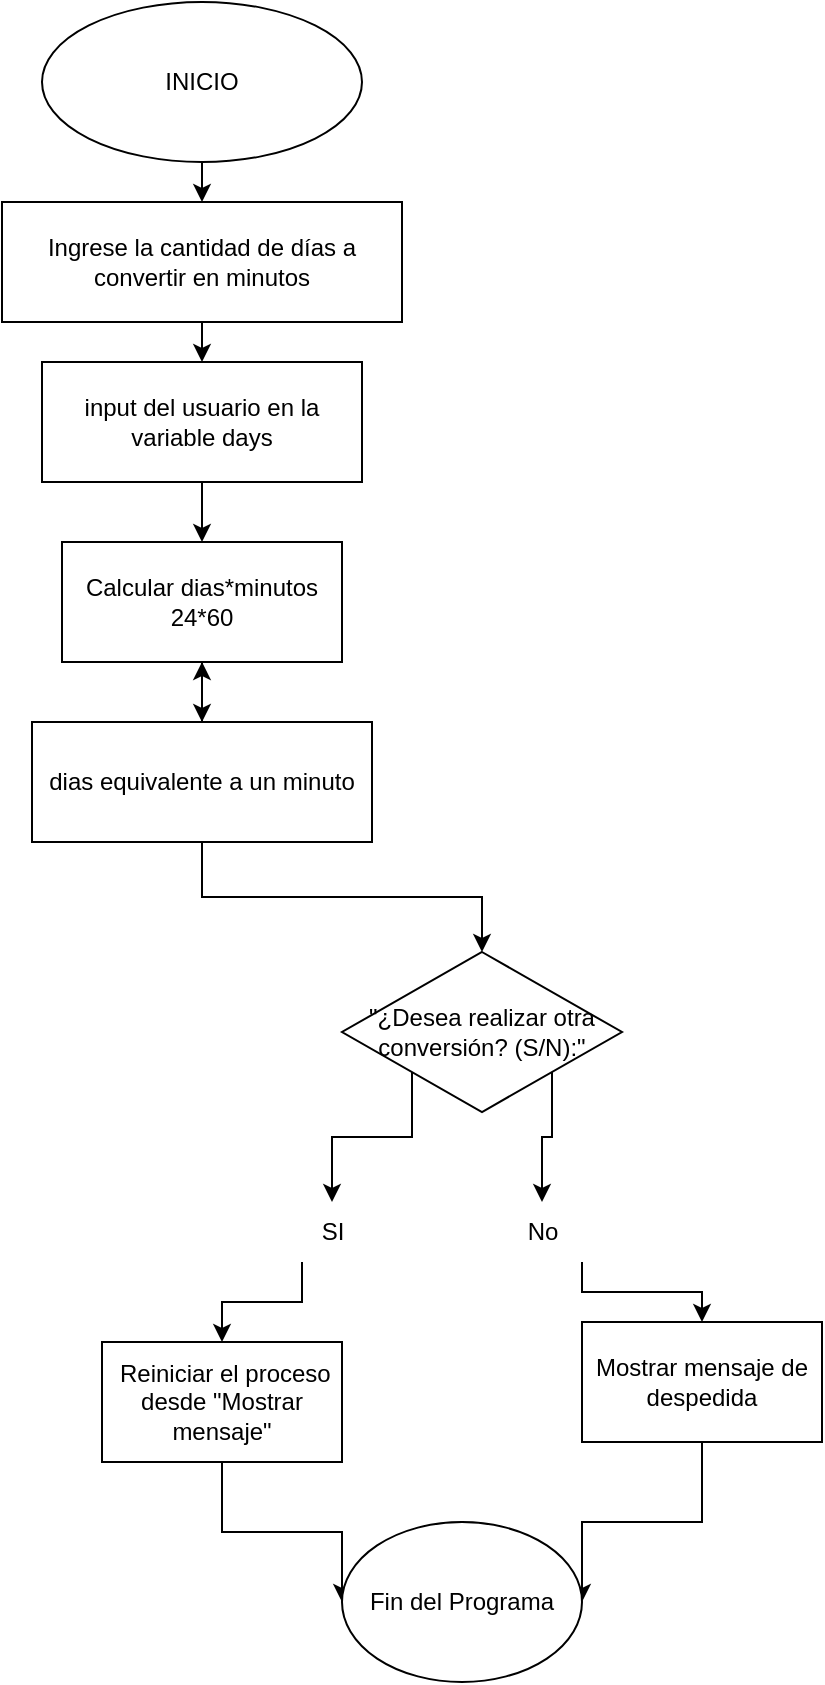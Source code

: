 <mxfile version="24.5.5" type="device">
  <diagram name="Página-1" id="9a-uIuPXoqr6vnxGy6uq">
    <mxGraphModel dx="1434" dy="780" grid="1" gridSize="10" guides="1" tooltips="1" connect="1" arrows="1" fold="1" page="1" pageScale="1" pageWidth="827" pageHeight="1169" math="0" shadow="0">
      <root>
        <mxCell id="0" />
        <mxCell id="1" parent="0" />
        <mxCell id="pNO7ZRAIR1xsrUgvr73_-5" style="edgeStyle=none;rounded=0;orthogonalLoop=1;jettySize=auto;html=1;exitX=0.5;exitY=1;exitDx=0;exitDy=0;entryX=0.5;entryY=0;entryDx=0;entryDy=0;" parent="1" source="pNO7ZRAIR1xsrUgvr73_-2" target="pNO7ZRAIR1xsrUgvr73_-4" edge="1">
          <mxGeometry relative="1" as="geometry" />
        </mxCell>
        <mxCell id="pNO7ZRAIR1xsrUgvr73_-2" value="INICIO" style="ellipse;whiteSpace=wrap;html=1;" parent="1" vertex="1">
          <mxGeometry x="210" y="30" width="160" height="80" as="geometry" />
        </mxCell>
        <mxCell id="pNO7ZRAIR1xsrUgvr73_-8" style="edgeStyle=none;rounded=0;orthogonalLoop=1;jettySize=auto;html=1;exitX=0.5;exitY=1;exitDx=0;exitDy=0;entryX=0.5;entryY=0;entryDx=0;entryDy=0;" parent="1" source="pNO7ZRAIR1xsrUgvr73_-3" target="pNO7ZRAIR1xsrUgvr73_-7" edge="1">
          <mxGeometry relative="1" as="geometry" />
        </mxCell>
        <mxCell id="pNO7ZRAIR1xsrUgvr73_-3" value="input del usuario en la variable days" style="whiteSpace=wrap;html=1;" parent="1" vertex="1">
          <mxGeometry x="210" y="210" width="160" height="60" as="geometry" />
        </mxCell>
        <mxCell id="pNO7ZRAIR1xsrUgvr73_-6" style="edgeStyle=none;rounded=0;orthogonalLoop=1;jettySize=auto;html=1;exitX=0.5;exitY=1;exitDx=0;exitDy=0;entryX=0.5;entryY=0;entryDx=0;entryDy=0;" parent="1" source="pNO7ZRAIR1xsrUgvr73_-4" target="pNO7ZRAIR1xsrUgvr73_-3" edge="1">
          <mxGeometry relative="1" as="geometry" />
        </mxCell>
        <mxCell id="pNO7ZRAIR1xsrUgvr73_-4" value="Ingrese la cantidad de días a convertir en minutos" style="whiteSpace=wrap;html=1;" parent="1" vertex="1">
          <mxGeometry x="190" y="130" width="200" height="60" as="geometry" />
        </mxCell>
        <mxCell id="pNO7ZRAIR1xsrUgvr73_-7" value="Calcular dias*minutos&lt;div&gt;24*60&lt;/div&gt;" style="whiteSpace=wrap;html=1;" parent="1" vertex="1">
          <mxGeometry x="220" y="300" width="140" height="60" as="geometry" />
        </mxCell>
        <mxCell id="KewrpejZnWnY6S7S9G_P-8" style="edgeStyle=orthogonalEdgeStyle;rounded=0;orthogonalLoop=1;jettySize=auto;html=1;exitX=0.5;exitY=1;exitDx=0;exitDy=0;entryX=0.5;entryY=0;entryDx=0;entryDy=0;elbow=vertical;" edge="1" parent="1" source="pNO7ZRAIR1xsrUgvr73_-9" target="KewrpejZnWnY6S7S9G_P-2">
          <mxGeometry relative="1" as="geometry" />
        </mxCell>
        <mxCell id="KewrpejZnWnY6S7S9G_P-16" value="" style="edgeStyle=elbowEdgeStyle;rounded=0;orthogonalLoop=1;jettySize=auto;elbow=vertical;html=1;" edge="1" parent="1" source="pNO7ZRAIR1xsrUgvr73_-9" target="pNO7ZRAIR1xsrUgvr73_-7">
          <mxGeometry relative="1" as="geometry" />
        </mxCell>
        <mxCell id="pNO7ZRAIR1xsrUgvr73_-9" value="dias equivalente a un minuto" style="whiteSpace=wrap;html=1;" parent="1" vertex="1">
          <mxGeometry x="205" y="390" width="170" height="60" as="geometry" />
        </mxCell>
        <mxCell id="KewrpejZnWnY6S7S9G_P-14" style="edgeStyle=elbowEdgeStyle;rounded=0;orthogonalLoop=1;jettySize=auto;html=1;entryX=0;entryY=0.5;entryDx=0;entryDy=0;elbow=vertical;" edge="1" parent="1" source="pNO7ZRAIR1xsrUgvr73_-15" target="KewrpejZnWnY6S7S9G_P-13">
          <mxGeometry relative="1" as="geometry">
            <mxPoint x="310" y="910" as="targetPoint" />
          </mxGeometry>
        </mxCell>
        <mxCell id="pNO7ZRAIR1xsrUgvr73_-15" value="&amp;nbsp;Reiniciar el proceso desde &quot;Mostrar mensaje&quot;" style="whiteSpace=wrap;html=1;" parent="1" vertex="1">
          <mxGeometry x="240" y="700" width="120" height="60" as="geometry" />
        </mxCell>
        <mxCell id="KewrpejZnWnY6S7S9G_P-15" style="edgeStyle=elbowEdgeStyle;rounded=0;orthogonalLoop=1;jettySize=auto;elbow=vertical;html=1;exitX=0.5;exitY=1;exitDx=0;exitDy=0;entryX=1;entryY=0.5;entryDx=0;entryDy=0;" edge="1" parent="1" source="pNO7ZRAIR1xsrUgvr73_-18" target="KewrpejZnWnY6S7S9G_P-13">
          <mxGeometry relative="1" as="geometry" />
        </mxCell>
        <mxCell id="pNO7ZRAIR1xsrUgvr73_-18" value="Mostrar mensaje de despedida" style="whiteSpace=wrap;html=1;" parent="1" vertex="1">
          <mxGeometry x="480" y="690" width="120" height="60" as="geometry" />
        </mxCell>
        <mxCell id="KewrpejZnWnY6S7S9G_P-1" style="edgeStyle=none;rounded=0;orthogonalLoop=1;jettySize=auto;html=1;exitX=0.5;exitY=1;exitDx=0;exitDy=0;entryX=0.5;entryY=0;entryDx=0;entryDy=0;" edge="1" parent="1" source="pNO7ZRAIR1xsrUgvr73_-7" target="pNO7ZRAIR1xsrUgvr73_-9">
          <mxGeometry relative="1" as="geometry" />
        </mxCell>
        <mxCell id="KewrpejZnWnY6S7S9G_P-5" style="edgeStyle=elbowEdgeStyle;rounded=0;orthogonalLoop=1;jettySize=auto;elbow=vertical;html=1;exitX=1;exitY=1;exitDx=0;exitDy=0;entryX=0.5;entryY=0;entryDx=0;entryDy=0;" edge="1" parent="1" source="KewrpejZnWnY6S7S9G_P-7" target="pNO7ZRAIR1xsrUgvr73_-18">
          <mxGeometry relative="1" as="geometry" />
        </mxCell>
        <mxCell id="KewrpejZnWnY6S7S9G_P-6" style="edgeStyle=elbowEdgeStyle;rounded=0;orthogonalLoop=1;jettySize=auto;elbow=vertical;html=1;exitX=0;exitY=1;exitDx=0;exitDy=0;entryX=0.5;entryY=0;entryDx=0;entryDy=0;" edge="1" parent="1" source="pNO7ZRAIR1xsrUgvr73_-14" target="pNO7ZRAIR1xsrUgvr73_-15">
          <mxGeometry relative="1" as="geometry">
            <Array as="points">
              <mxPoint x="350" y="680" />
              <mxPoint x="340" y="650" />
            </Array>
          </mxGeometry>
        </mxCell>
        <mxCell id="KewrpejZnWnY6S7S9G_P-2" value="&quot;¿Desea realizar otra conversión? (S/N):&quot;" style="rhombus;whiteSpace=wrap;html=1;" vertex="1" parent="1">
          <mxGeometry x="360" y="505" width="140" height="80" as="geometry" />
        </mxCell>
        <mxCell id="KewrpejZnWnY6S7S9G_P-9" value="" style="edgeStyle=elbowEdgeStyle;rounded=0;orthogonalLoop=1;jettySize=auto;elbow=vertical;html=1;exitX=1;exitY=1;exitDx=0;exitDy=0;entryX=0.5;entryY=0;entryDx=0;entryDy=0;" edge="1" parent="1" source="KewrpejZnWnY6S7S9G_P-2" target="KewrpejZnWnY6S7S9G_P-7">
          <mxGeometry relative="1" as="geometry">
            <mxPoint x="435" y="590" as="sourcePoint" />
            <mxPoint x="460" y="740" as="targetPoint" />
          </mxGeometry>
        </mxCell>
        <mxCell id="KewrpejZnWnY6S7S9G_P-7" value="No" style="text;html=1;align=center;verticalAlign=middle;resizable=0;points=[];autosize=1;strokeColor=none;fillColor=none;" vertex="1" parent="1">
          <mxGeometry x="440" y="630" width="40" height="30" as="geometry" />
        </mxCell>
        <mxCell id="KewrpejZnWnY6S7S9G_P-11" value="" style="edgeStyle=elbowEdgeStyle;rounded=0;orthogonalLoop=1;jettySize=auto;elbow=vertical;html=1;exitX=0;exitY=1;exitDx=0;exitDy=0;entryX=0.5;entryY=0;entryDx=0;entryDy=0;" edge="1" parent="1" source="KewrpejZnWnY6S7S9G_P-2" target="pNO7ZRAIR1xsrUgvr73_-14">
          <mxGeometry relative="1" as="geometry">
            <mxPoint x="365" y="590" as="sourcePoint" />
            <mxPoint x="300" y="740" as="targetPoint" />
            <Array as="points" />
          </mxGeometry>
        </mxCell>
        <mxCell id="pNO7ZRAIR1xsrUgvr73_-14" value="SI" style="text;html=1;align=center;verticalAlign=middle;resizable=0;points=[];autosize=1;strokeColor=none;fillColor=none;" parent="1" vertex="1">
          <mxGeometry x="340" y="630" width="30" height="30" as="geometry" />
        </mxCell>
        <mxCell id="KewrpejZnWnY6S7S9G_P-13" value="Fin del Programa" style="ellipse;whiteSpace=wrap;html=1;" vertex="1" parent="1">
          <mxGeometry x="360" y="790" width="120" height="80" as="geometry" />
        </mxCell>
      </root>
    </mxGraphModel>
  </diagram>
</mxfile>
